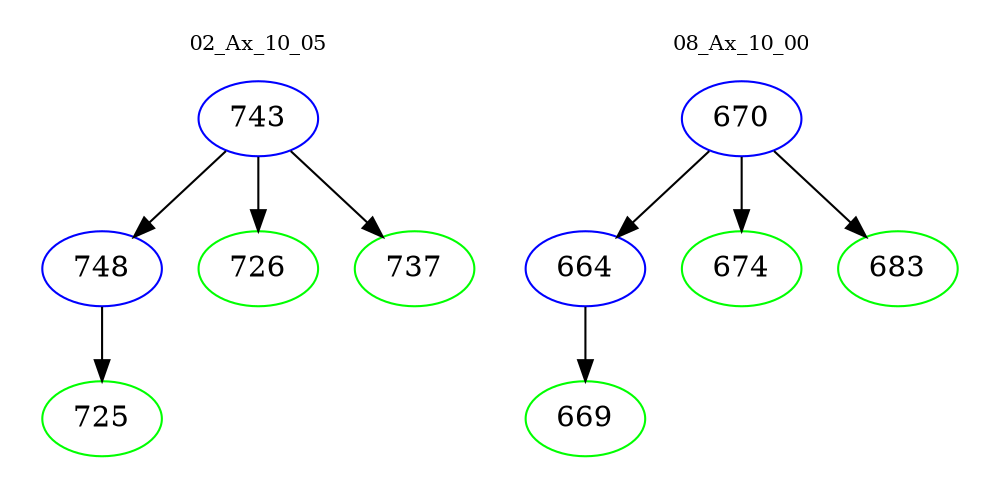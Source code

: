 digraph{
subgraph cluster_0 {
color = white
label = "02_Ax_10_05";
fontsize=10;
T0_743 [label="743", color="blue"]
T0_743 -> T0_748 [color="black"]
T0_748 [label="748", color="blue"]
T0_748 -> T0_725 [color="black"]
T0_725 [label="725", color="green"]
T0_743 -> T0_726 [color="black"]
T0_726 [label="726", color="green"]
T0_743 -> T0_737 [color="black"]
T0_737 [label="737", color="green"]
}
subgraph cluster_1 {
color = white
label = "08_Ax_10_00";
fontsize=10;
T1_670 [label="670", color="blue"]
T1_670 -> T1_664 [color="black"]
T1_664 [label="664", color="blue"]
T1_664 -> T1_669 [color="black"]
T1_669 [label="669", color="green"]
T1_670 -> T1_674 [color="black"]
T1_674 [label="674", color="green"]
T1_670 -> T1_683 [color="black"]
T1_683 [label="683", color="green"]
}
}
